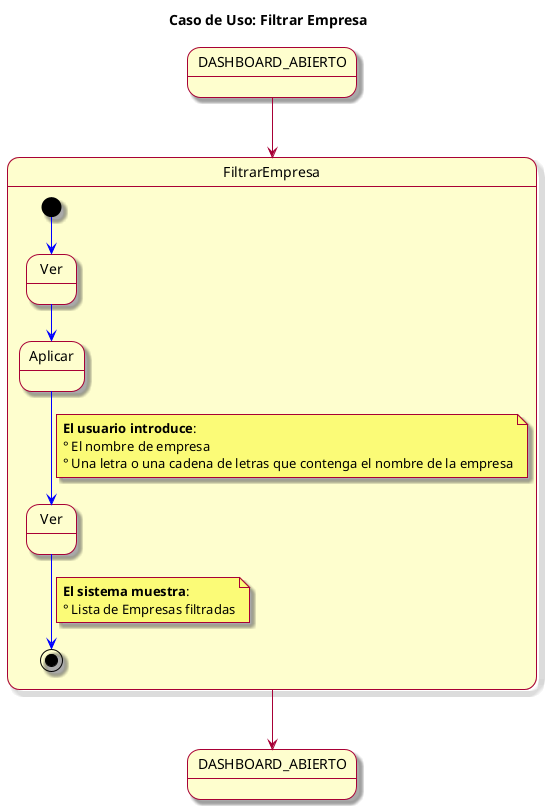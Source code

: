 @startuml
skin rose
title Caso de Uso: Filtrar Empresa

state "DASHBOARD_ABIERTO" as DASHBOARD_ABIERTO2
DASHBOARD_ABIERTO --> FiltrarEmpresa
FiltrarEmpresa --> DASHBOARD_ABIERTO2

state FiltrarEmpresa {

  [*] -[#blue]-> verlistadoEmpresas
  state "Ver" as verlistadoEmpresas
  verlistadoEmpresas -[#blue]-> confirmarFiltrado
  state "Aplicar" as confirmarFiltrado
  confirmarFiltrado -[#blue]-> listadoFiltrado
  note on link
    **El usuario introduce**:
    ° El nombre de empresa
    ° Una letra o una cadena de letras que contenga el nombre de la empresa
  end note
  state "Ver" as listadoFiltrado
  listadoFiltrado -[#blue]-> [*]
}

note on link
  **El sistema muestra**:
  ° Lista de Empresas filtradas
end note

@enduml